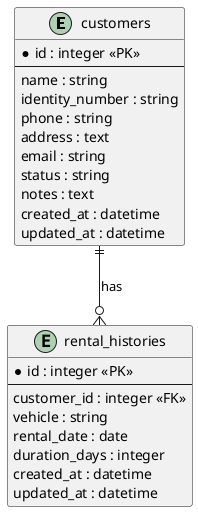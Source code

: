 @startuml
entity "customers" as Customers {
  *id : integer <<PK>>
  --
  name : string
  identity_number : string
  phone : string
  address : text
  email : string
  status : string
  notes : text
  created_at : datetime
  updated_at : datetime
}

entity "rental_histories" as RentalHistories {
  *id : integer <<PK>>
  --
  customer_id : integer <<FK>>
  vehicle : string
  rental_date : date
  duration_days : integer
  created_at : datetime
  updated_at : datetime
}

Customers ||--o{ RentalHistories : has

@enduml
